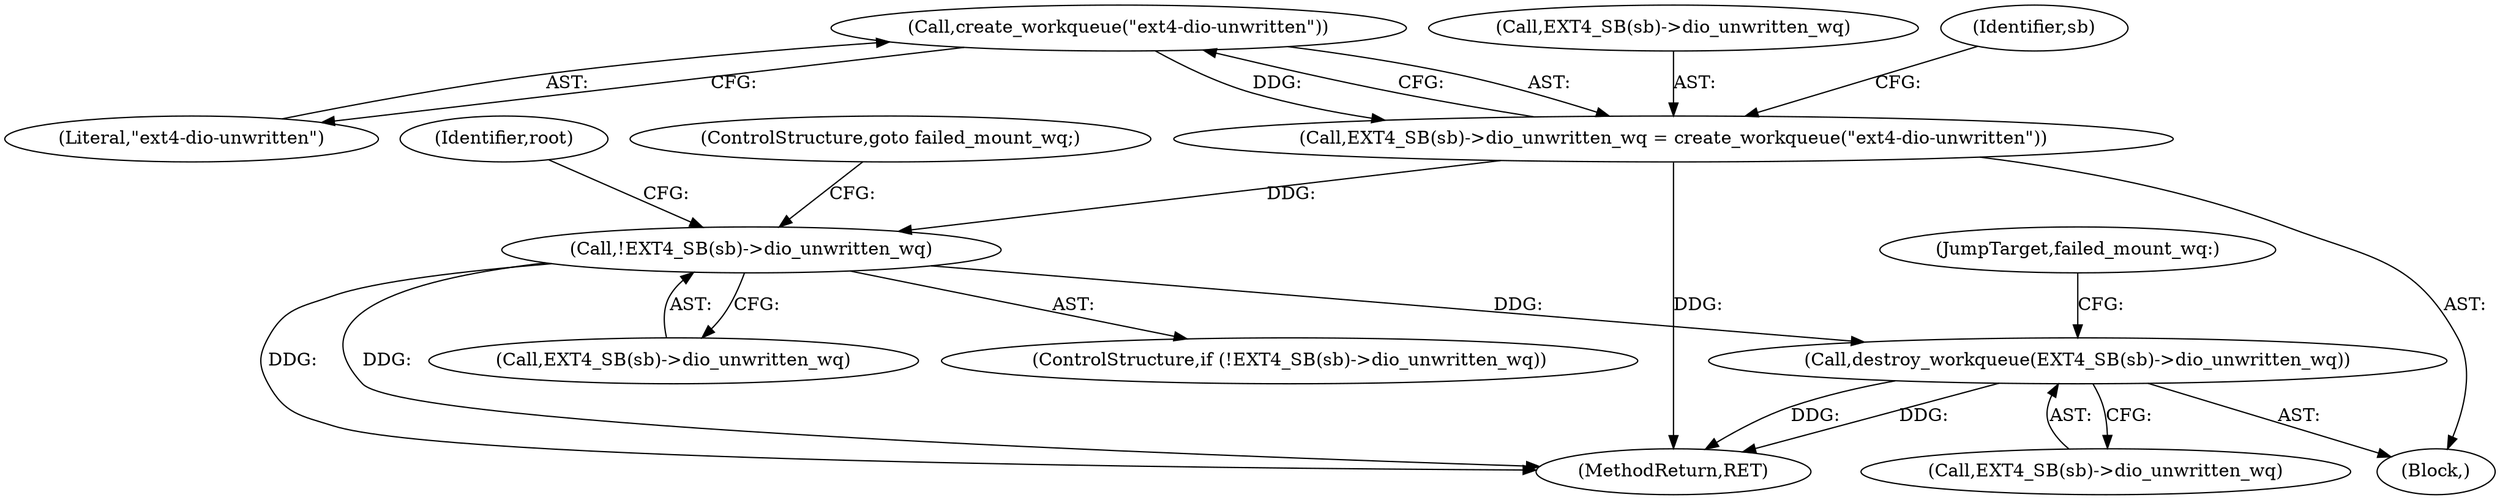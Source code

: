 digraph "0_linux_744692dc059845b2a3022119871846e74d4f6e11_16@API" {
"1001642" [label="(Call,create_workqueue(\"ext4-dio-unwritten\"))"];
"1001637" [label="(Call,EXT4_SB(sb)->dio_unwritten_wq = create_workqueue(\"ext4-dio-unwritten\"))"];
"1001645" [label="(Call,!EXT4_SB(sb)->dio_unwritten_wq)"];
"1002002" [label="(Call,destroy_workqueue(EXT4_SB(sb)->dio_unwritten_wq))"];
"1002007" [label="(JumpTarget,failed_mount_wq:)"];
"1001642" [label="(Call,create_workqueue(\"ext4-dio-unwritten\"))"];
"1001644" [label="(ControlStructure,if (!EXT4_SB(sb)->dio_unwritten_wq))"];
"1002002" [label="(Call,destroy_workqueue(EXT4_SB(sb)->dio_unwritten_wq))"];
"1001643" [label="(Literal,\"ext4-dio-unwritten\")"];
"1001645" [label="(Call,!EXT4_SB(sb)->dio_unwritten_wq)"];
"1001646" [label="(Call,EXT4_SB(sb)->dio_unwritten_wq)"];
"1002003" [label="(Call,EXT4_SB(sb)->dio_unwritten_wq)"];
"1001638" [label="(Call,EXT4_SB(sb)->dio_unwritten_wq)"];
"1001653" [label="(Identifier,root)"];
"1000120" [label="(Block,)"];
"1001637" [label="(Call,EXT4_SB(sb)->dio_unwritten_wq = create_workqueue(\"ext4-dio-unwritten\"))"];
"1002129" [label="(MethodReturn,RET)"];
"1001651" [label="(ControlStructure,goto failed_mount_wq;)"];
"1001648" [label="(Identifier,sb)"];
"1001642" -> "1001637"  [label="AST: "];
"1001642" -> "1001643"  [label="CFG: "];
"1001643" -> "1001642"  [label="AST: "];
"1001637" -> "1001642"  [label="CFG: "];
"1001642" -> "1001637"  [label="DDG: "];
"1001637" -> "1000120"  [label="AST: "];
"1001638" -> "1001637"  [label="AST: "];
"1001648" -> "1001637"  [label="CFG: "];
"1001637" -> "1002129"  [label="DDG: "];
"1001637" -> "1001645"  [label="DDG: "];
"1001645" -> "1001644"  [label="AST: "];
"1001645" -> "1001646"  [label="CFG: "];
"1001646" -> "1001645"  [label="AST: "];
"1001651" -> "1001645"  [label="CFG: "];
"1001653" -> "1001645"  [label="CFG: "];
"1001645" -> "1002129"  [label="DDG: "];
"1001645" -> "1002129"  [label="DDG: "];
"1001645" -> "1002002"  [label="DDG: "];
"1002002" -> "1000120"  [label="AST: "];
"1002002" -> "1002003"  [label="CFG: "];
"1002003" -> "1002002"  [label="AST: "];
"1002007" -> "1002002"  [label="CFG: "];
"1002002" -> "1002129"  [label="DDG: "];
"1002002" -> "1002129"  [label="DDG: "];
}
